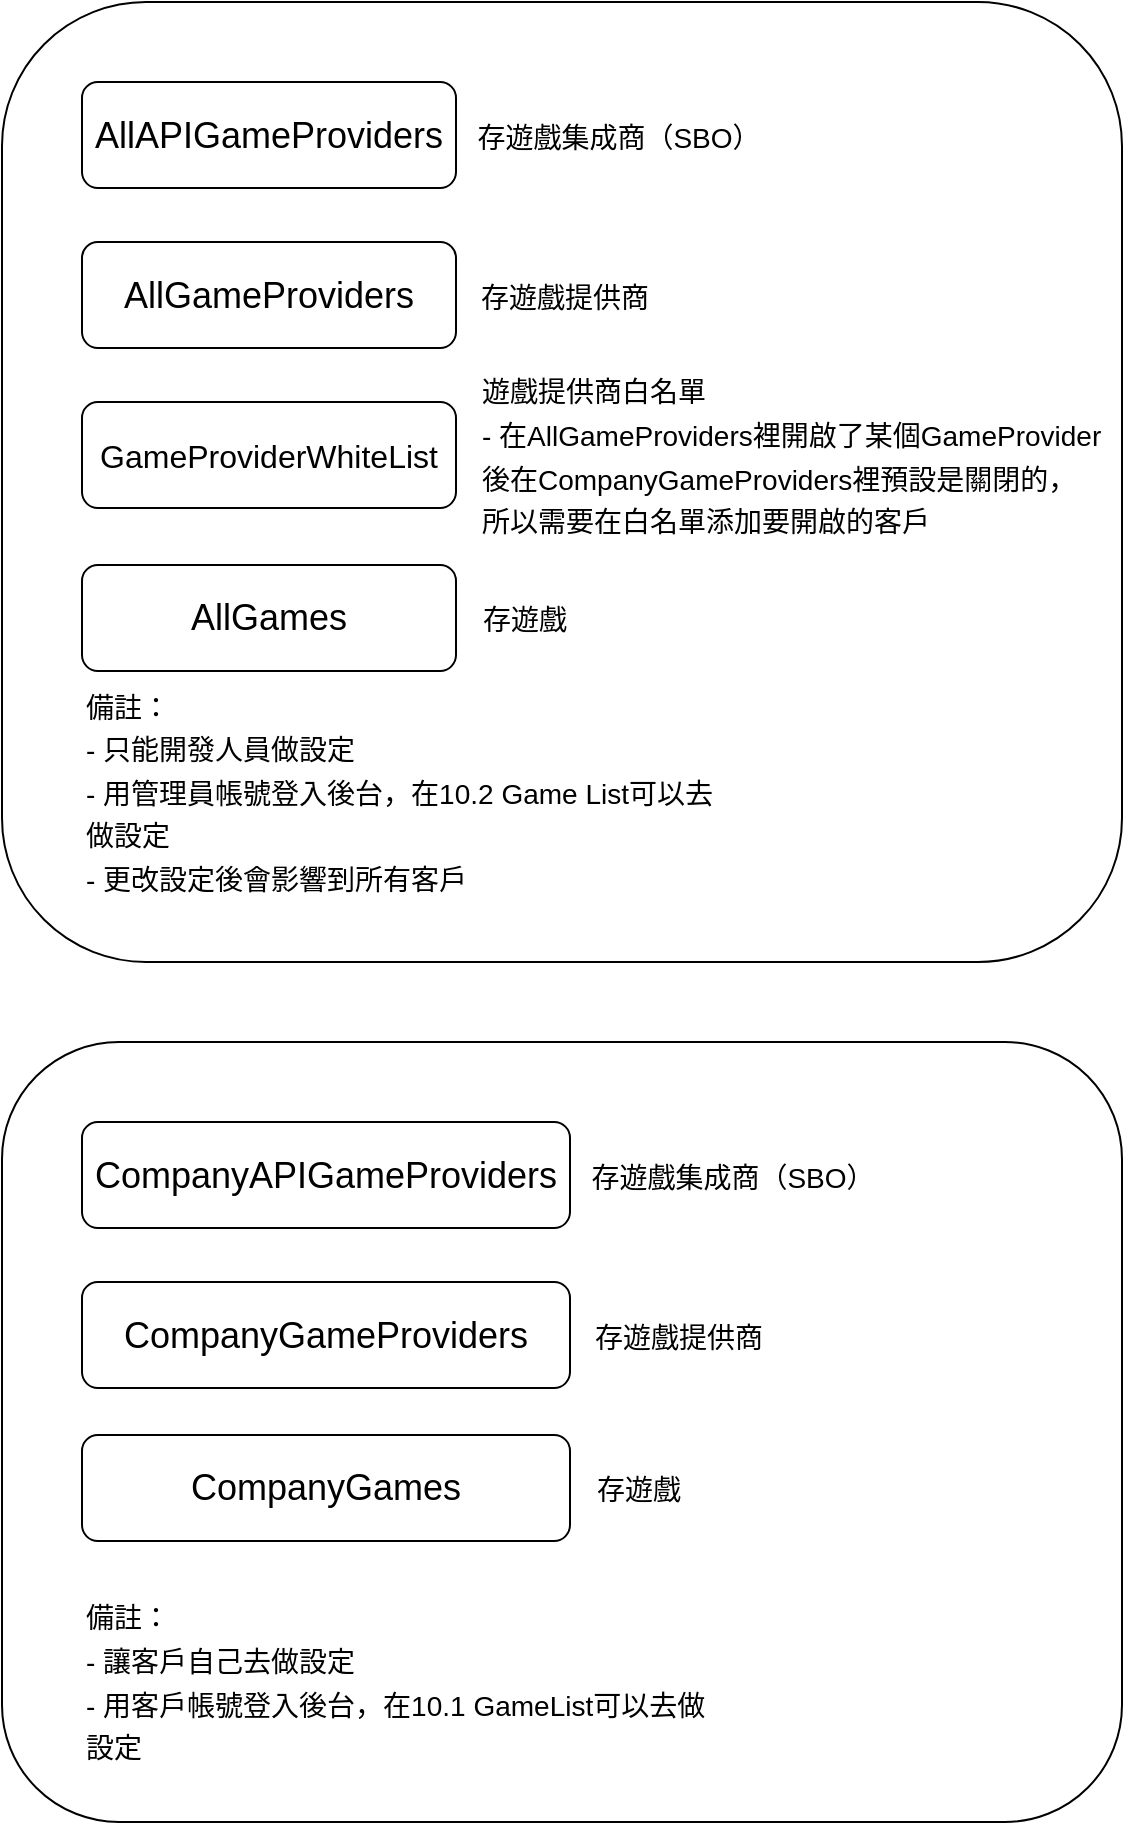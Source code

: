 <mxfile>
    <diagram id="PGlVaSYC-Dbs11HuZite" name="Page-1">
        <mxGraphModel dx="1002" dy="571" grid="1" gridSize="10" guides="1" tooltips="1" connect="1" arrows="1" fold="1" page="1" pageScale="1" pageWidth="827" pageHeight="1169" math="0" shadow="0">
            <root>
                <mxCell id="0"/>
                <mxCell id="1" parent="0"/>
                <mxCell id="20" value="" style="rounded=1;whiteSpace=wrap;html=1;fontSize=16;" vertex="1" parent="1">
                    <mxGeometry x="120" y="600" width="560" height="390" as="geometry"/>
                </mxCell>
                <mxCell id="21" value="" style="rounded=1;whiteSpace=wrap;html=1;fontSize=16;" vertex="1" parent="1">
                    <mxGeometry x="120" y="80" width="560" height="480" as="geometry"/>
                </mxCell>
                <mxCell id="2" value="&lt;font style=&quot;font-size: 18px;&quot;&gt;AllAPIGameProviders&lt;/font&gt;" style="rounded=1;whiteSpace=wrap;html=1;fontSize=16;" parent="1" vertex="1">
                    <mxGeometry x="160" y="120" width="187" height="53" as="geometry"/>
                </mxCell>
                <mxCell id="3" value="&lt;div style=&quot;text-align: left;&quot;&gt;&lt;span style=&quot;font-size: 14px;&quot;&gt;存遊戲集成商（SBO）&lt;/span&gt;&lt;/div&gt;" style="text;html=1;strokeColor=none;fillColor=none;align=center;verticalAlign=middle;whiteSpace=wrap;rounded=0;fontSize=18;" parent="1" vertex="1">
                    <mxGeometry x="347" y="126.5" width="163" height="40" as="geometry"/>
                </mxCell>
                <mxCell id="4" value="&lt;font style=&quot;font-size: 18px;&quot;&gt;AllGameProviders&lt;/font&gt;" style="rounded=1;whiteSpace=wrap;html=1;fontSize=16;" parent="1" vertex="1">
                    <mxGeometry x="160" y="200" width="187" height="53" as="geometry"/>
                </mxCell>
                <mxCell id="5" value="&lt;font style=&quot;font-size: 18px;&quot;&gt;AllGames&lt;/font&gt;" style="rounded=1;whiteSpace=wrap;html=1;fontSize=16;" parent="1" vertex="1">
                    <mxGeometry x="160" y="361.5" width="187" height="53" as="geometry"/>
                </mxCell>
                <mxCell id="6" value="&lt;div style=&quot;text-align: left;&quot;&gt;&lt;span style=&quot;font-size: 14px;&quot;&gt;存遊戲提供商&lt;/span&gt;&lt;/div&gt;" style="text;html=1;strokeColor=none;fillColor=none;align=center;verticalAlign=middle;whiteSpace=wrap;rounded=0;fontSize=18;" parent="1" vertex="1">
                    <mxGeometry x="320" y="206.5" width="163" height="40" as="geometry"/>
                </mxCell>
                <mxCell id="7" value="&lt;div style=&quot;text-align: left;&quot;&gt;&lt;span style=&quot;font-size: 14px;&quot;&gt;存遊戲&lt;/span&gt;&lt;/div&gt;" style="text;html=1;strokeColor=none;fillColor=none;align=center;verticalAlign=middle;whiteSpace=wrap;rounded=0;fontSize=18;" parent="1" vertex="1">
                    <mxGeometry x="300" y="368" width="163" height="40" as="geometry"/>
                </mxCell>
                <mxCell id="8" value="&lt;font style=&quot;font-size: 18px;&quot;&gt;CompanyAPIGameProviders&lt;/font&gt;" style="rounded=1;whiteSpace=wrap;html=1;fontSize=16;" parent="1" vertex="1">
                    <mxGeometry x="160" y="640" width="244" height="53" as="geometry"/>
                </mxCell>
                <mxCell id="9" value="&lt;div style=&quot;text-align: left;&quot;&gt;&lt;span style=&quot;font-size: 14px;&quot;&gt;存遊戲集成商（SBO）&lt;/span&gt;&lt;/div&gt;" style="text;html=1;strokeColor=none;fillColor=none;align=center;verticalAlign=middle;whiteSpace=wrap;rounded=0;fontSize=18;" parent="1" vertex="1">
                    <mxGeometry x="404" y="646.5" width="163" height="40" as="geometry"/>
                </mxCell>
                <mxCell id="10" value="&lt;font style=&quot;font-size: 18px;&quot;&gt;CompanyGameProviders&lt;/font&gt;" style="rounded=1;whiteSpace=wrap;html=1;fontSize=16;" parent="1" vertex="1">
                    <mxGeometry x="160" y="720" width="244" height="53" as="geometry"/>
                </mxCell>
                <mxCell id="11" value="&lt;font style=&quot;font-size: 18px;&quot;&gt;CompanyGames&lt;/font&gt;" style="rounded=1;whiteSpace=wrap;html=1;fontSize=16;" parent="1" vertex="1">
                    <mxGeometry x="160" y="796.5" width="244" height="53" as="geometry"/>
                </mxCell>
                <mxCell id="12" value="&lt;div style=&quot;text-align: left;&quot;&gt;&lt;span style=&quot;font-size: 14px;&quot;&gt;存遊戲提供商&lt;/span&gt;&lt;/div&gt;" style="text;html=1;strokeColor=none;fillColor=none;align=center;verticalAlign=middle;whiteSpace=wrap;rounded=0;fontSize=18;" parent="1" vertex="1">
                    <mxGeometry x="377" y="726.5" width="163" height="40" as="geometry"/>
                </mxCell>
                <mxCell id="13" value="&lt;div style=&quot;text-align: left;&quot;&gt;&lt;span style=&quot;font-size: 14px;&quot;&gt;存遊戲&lt;/span&gt;&lt;/div&gt;" style="text;html=1;strokeColor=none;fillColor=none;align=center;verticalAlign=middle;whiteSpace=wrap;rounded=0;fontSize=18;" parent="1" vertex="1">
                    <mxGeometry x="357" y="803" width="163" height="40" as="geometry"/>
                </mxCell>
                <mxCell id="16" value="&lt;div style=&quot;&quot;&gt;&lt;span style=&quot;font-size: 14px;&quot;&gt;備註：&lt;/span&gt;&lt;/div&gt;&lt;div style=&quot;&quot;&gt;&lt;span style=&quot;font-size: 14px;&quot;&gt;- 只能開發人員做設定&lt;/span&gt;&lt;/div&gt;&lt;div style=&quot;&quot;&gt;&lt;span style=&quot;font-size: 14px;&quot;&gt;- 用管理員帳號登入後台，在10.2 Game List可以去做設定&lt;/span&gt;&lt;/div&gt;&lt;div style=&quot;&quot;&gt;&lt;span style=&quot;font-size: 14px;&quot;&gt;- 更改設定後會影響到所有客戶&amp;nbsp;&amp;nbsp;&lt;/span&gt;&lt;/div&gt;" style="text;html=1;strokeColor=none;fillColor=none;align=left;verticalAlign=middle;whiteSpace=wrap;rounded=0;fontSize=18;" vertex="1" parent="1">
                    <mxGeometry x="160" y="414.5" width="323" height="120" as="geometry"/>
                </mxCell>
                <mxCell id="17" value="&lt;div style=&quot;&quot;&gt;&lt;span style=&quot;font-size: 14px;&quot;&gt;備註：&lt;/span&gt;&lt;/div&gt;&lt;div style=&quot;&quot;&gt;&lt;span style=&quot;font-size: 14px;&quot;&gt;- 讓客戶自己去做設定&lt;/span&gt;&lt;/div&gt;&lt;div style=&quot;&quot;&gt;&lt;span style=&quot;font-size: 14px;&quot;&gt;- 用客戶帳號登入後台，在10.1 GameList可以去做設定&lt;br&gt;&lt;/span&gt;&lt;/div&gt;" style="text;html=1;strokeColor=none;fillColor=none;align=left;verticalAlign=middle;whiteSpace=wrap;rounded=0;fontSize=18;" vertex="1" parent="1">
                    <mxGeometry x="160" y="860" width="323" height="120" as="geometry"/>
                </mxCell>
                <mxCell id="18" value="&lt;font style=&quot;font-size: 16px;&quot;&gt;GameProviderWhiteList&lt;/font&gt;" style="rounded=1;whiteSpace=wrap;html=1;fontSize=16;" vertex="1" parent="1">
                    <mxGeometry x="160" y="280" width="187" height="53" as="geometry"/>
                </mxCell>
                <mxCell id="19" value="&lt;div style=&quot;text-align: left;&quot;&gt;&lt;span style=&quot;font-size: 14px;&quot;&gt;遊戲提供商白名單&lt;/span&gt;&lt;/div&gt;&lt;div style=&quot;text-align: left;&quot;&gt;&lt;span style=&quot;font-size: 14px;&quot;&gt;- 在AllGameProviders裡開啟了某個GameProvider後在CompanyGameProviders裡預設是關閉的，所以需要在白名單添加要開啟的客戶&lt;/span&gt;&lt;/div&gt;" style="text;html=1;strokeColor=none;fillColor=none;align=center;verticalAlign=middle;whiteSpace=wrap;rounded=0;fontSize=18;" vertex="1" parent="1">
                    <mxGeometry x="358.5" y="264.75" width="311.5" height="85.25" as="geometry"/>
                </mxCell>
            </root>
        </mxGraphModel>
    </diagram>
</mxfile>